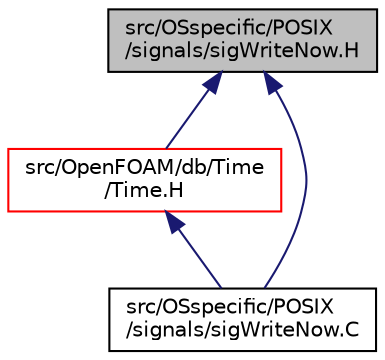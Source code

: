 digraph "src/OSspecific/POSIX/signals/sigWriteNow.H"
{
  bgcolor="transparent";
  edge [fontname="Helvetica",fontsize="10",labelfontname="Helvetica",labelfontsize="10"];
  node [fontname="Helvetica",fontsize="10",shape=record];
  Node2 [label="src/OSspecific/POSIX\l/signals/sigWriteNow.H",height=0.2,width=0.4,color="black", fillcolor="grey75", style="filled", fontcolor="black"];
  Node2 -> Node3 [dir="back",color="midnightblue",fontsize="10",style="solid",fontname="Helvetica"];
  Node3 [label="src/OpenFOAM/db/Time\l/Time.H",height=0.2,width=0.4,color="red",URL="$a10025.html"];
  Node3 -> Node431 [dir="back",color="midnightblue",fontsize="10",style="solid",fontname="Helvetica"];
  Node431 [label="src/OSspecific/POSIX\l/signals/sigWriteNow.C",height=0.2,width=0.4,color="black",URL="$a13817.html"];
  Node2 -> Node431 [dir="back",color="midnightblue",fontsize="10",style="solid",fontname="Helvetica"];
}
